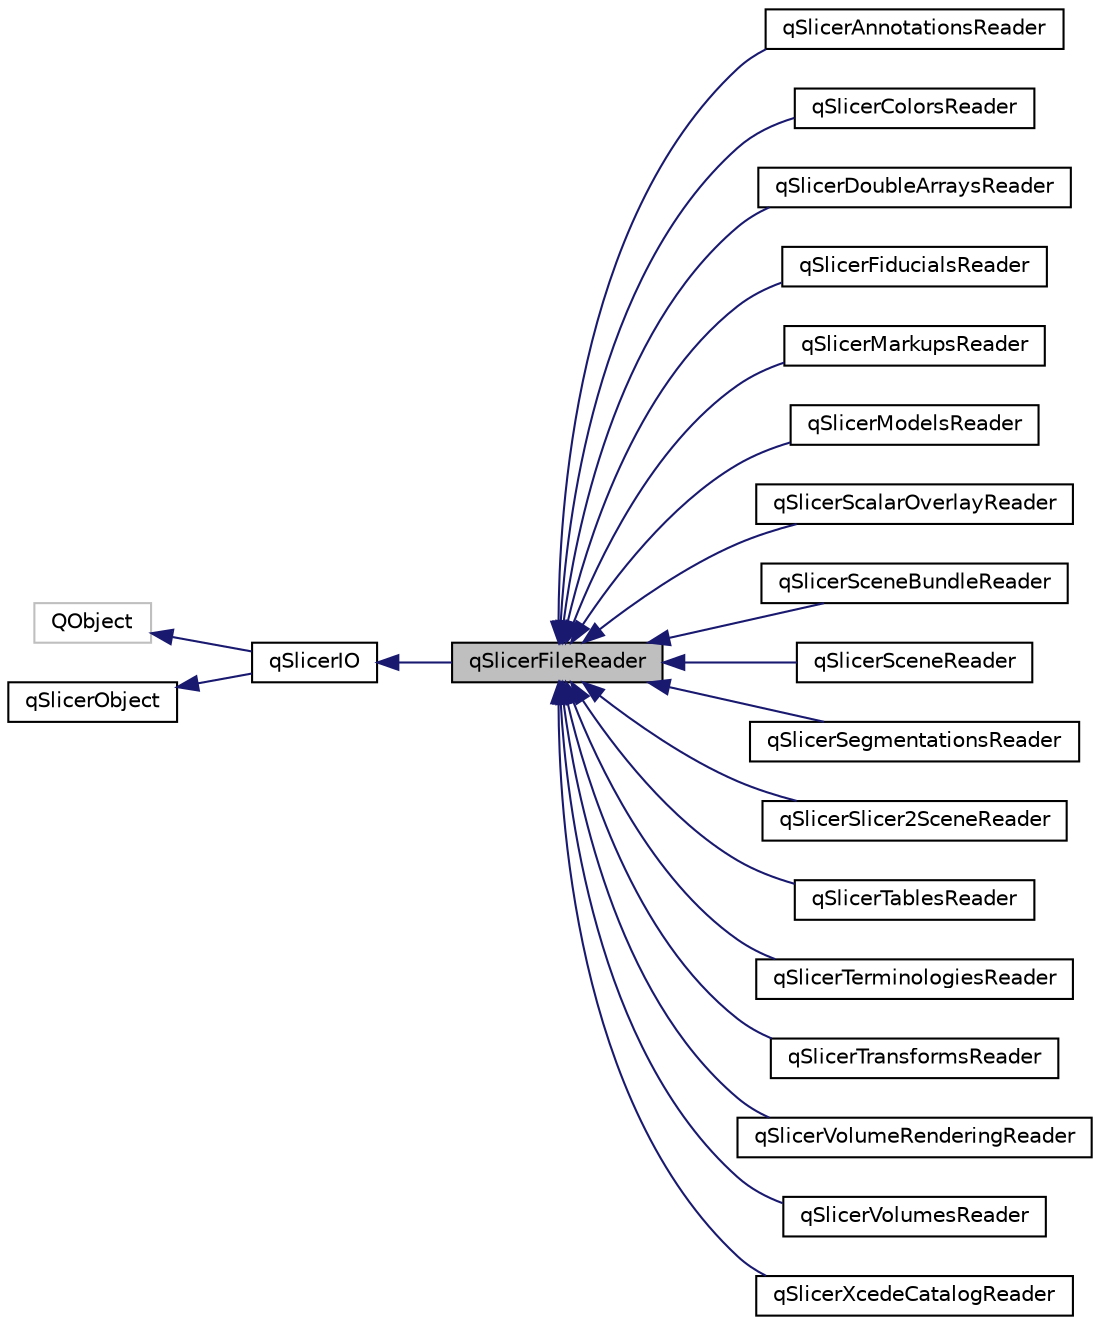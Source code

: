digraph "qSlicerFileReader"
{
  bgcolor="transparent";
  edge [fontname="Helvetica",fontsize="10",labelfontname="Helvetica",labelfontsize="10"];
  node [fontname="Helvetica",fontsize="10",shape=record];
  rankdir="LR";
  Node0 [label="qSlicerFileReader",height=0.2,width=0.4,color="black", fillcolor="grey75", style="filled", fontcolor="black"];
  Node1 -> Node0 [dir="back",color="midnightblue",fontsize="10",style="solid",fontname="Helvetica"];
  Node1 [label="qSlicerIO",height=0.2,width=0.4,color="black",URL="$classqSlicerIO.html",tooltip="Base class for qSlicerFileReader and qSlicerFileWriter. "];
  Node2 -> Node1 [dir="back",color="midnightblue",fontsize="10",style="solid",fontname="Helvetica"];
  Node2 [label="QObject",height=0.2,width=0.4,color="grey75"];
  Node3 -> Node1 [dir="back",color="midnightblue",fontsize="10",style="solid",fontname="Helvetica"];
  Node3 [label="qSlicerObject",height=0.2,width=0.4,color="black",URL="$classqSlicerObject.html"];
  Node0 -> Node4 [dir="back",color="midnightblue",fontsize="10",style="solid",fontname="Helvetica"];
  Node4 [label="qSlicerAnnotationsReader",height=0.2,width=0.4,color="black",URL="$classqSlicerAnnotationsReader.html"];
  Node0 -> Node5 [dir="back",color="midnightblue",fontsize="10",style="solid",fontname="Helvetica"];
  Node5 [label="qSlicerColorsReader",height=0.2,width=0.4,color="black",URL="$classqSlicerColorsReader.html"];
  Node0 -> Node6 [dir="back",color="midnightblue",fontsize="10",style="solid",fontname="Helvetica"];
  Node6 [label="qSlicerDoubleArraysReader",height=0.2,width=0.4,color="black",URL="$classqSlicerDoubleArraysReader.html"];
  Node0 -> Node7 [dir="back",color="midnightblue",fontsize="10",style="solid",fontname="Helvetica"];
  Node7 [label="qSlicerFiducialsReader",height=0.2,width=0.4,color="black",URL="$classqSlicerFiducialsReader.html"];
  Node0 -> Node8 [dir="back",color="midnightblue",fontsize="10",style="solid",fontname="Helvetica"];
  Node8 [label="qSlicerMarkupsReader",height=0.2,width=0.4,color="black",URL="$classqSlicerMarkupsReader.html"];
  Node0 -> Node9 [dir="back",color="midnightblue",fontsize="10",style="solid",fontname="Helvetica"];
  Node9 [label="qSlicerModelsReader",height=0.2,width=0.4,color="black",URL="$classqSlicerModelsReader.html"];
  Node0 -> Node10 [dir="back",color="midnightblue",fontsize="10",style="solid",fontname="Helvetica"];
  Node10 [label="qSlicerScalarOverlayReader",height=0.2,width=0.4,color="black",URL="$classqSlicerScalarOverlayReader.html"];
  Node0 -> Node11 [dir="back",color="midnightblue",fontsize="10",style="solid",fontname="Helvetica"];
  Node11 [label="qSlicerSceneBundleReader",height=0.2,width=0.4,color="black",URL="$classqSlicerSceneBundleReader.html"];
  Node0 -> Node12 [dir="back",color="midnightblue",fontsize="10",style="solid",fontname="Helvetica"];
  Node12 [label="qSlicerSceneReader",height=0.2,width=0.4,color="black",URL="$classqSlicerSceneReader.html"];
  Node0 -> Node13 [dir="back",color="midnightblue",fontsize="10",style="solid",fontname="Helvetica"];
  Node13 [label="qSlicerSegmentationsReader",height=0.2,width=0.4,color="black",URL="$classqSlicerSegmentationsReader.html"];
  Node0 -> Node14 [dir="back",color="midnightblue",fontsize="10",style="solid",fontname="Helvetica"];
  Node14 [label="qSlicerSlicer2SceneReader",height=0.2,width=0.4,color="black",URL="$classqSlicerSlicer2SceneReader.html"];
  Node0 -> Node15 [dir="back",color="midnightblue",fontsize="10",style="solid",fontname="Helvetica"];
  Node15 [label="qSlicerTablesReader",height=0.2,width=0.4,color="black",URL="$classqSlicerTablesReader.html"];
  Node0 -> Node16 [dir="back",color="midnightblue",fontsize="10",style="solid",fontname="Helvetica"];
  Node16 [label="qSlicerTerminologiesReader",height=0.2,width=0.4,color="black",URL="$classqSlicerTerminologiesReader.html"];
  Node0 -> Node17 [dir="back",color="midnightblue",fontsize="10",style="solid",fontname="Helvetica"];
  Node17 [label="qSlicerTransformsReader",height=0.2,width=0.4,color="black",URL="$classqSlicerTransformsReader.html"];
  Node0 -> Node18 [dir="back",color="midnightblue",fontsize="10",style="solid",fontname="Helvetica"];
  Node18 [label="qSlicerVolumeRenderingReader",height=0.2,width=0.4,color="black",URL="$classqSlicerVolumeRenderingReader.html"];
  Node0 -> Node19 [dir="back",color="midnightblue",fontsize="10",style="solid",fontname="Helvetica"];
  Node19 [label="qSlicerVolumesReader",height=0.2,width=0.4,color="black",URL="$classqSlicerVolumesReader.html"];
  Node0 -> Node20 [dir="back",color="midnightblue",fontsize="10",style="solid",fontname="Helvetica"];
  Node20 [label="qSlicerXcedeCatalogReader",height=0.2,width=0.4,color="black",URL="$classqSlicerXcedeCatalogReader.html"];
}
